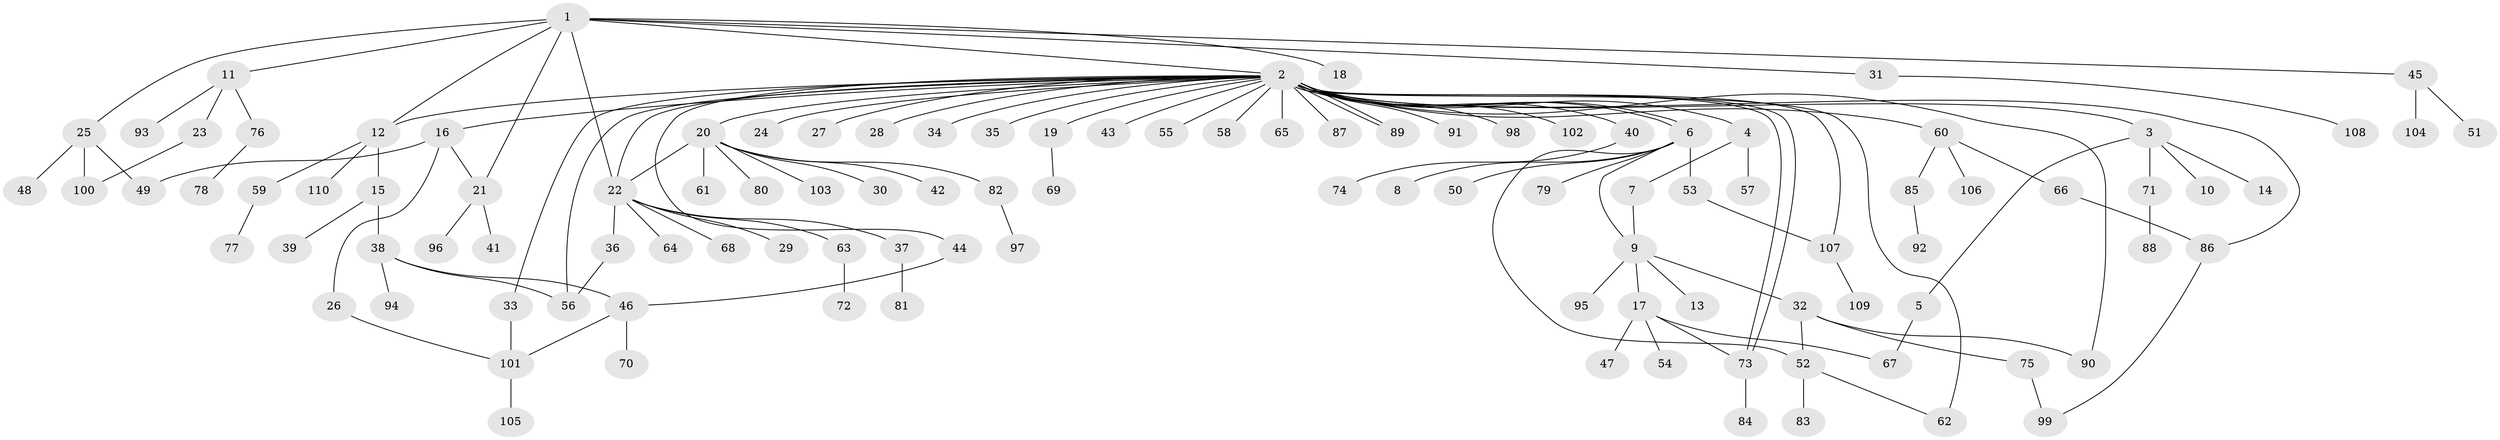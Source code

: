 // Generated by graph-tools (version 1.1) at 2025/01/03/09/25 03:01:45]
// undirected, 110 vertices, 132 edges
graph export_dot {
graph [start="1"]
  node [color=gray90,style=filled];
  1;
  2;
  3;
  4;
  5;
  6;
  7;
  8;
  9;
  10;
  11;
  12;
  13;
  14;
  15;
  16;
  17;
  18;
  19;
  20;
  21;
  22;
  23;
  24;
  25;
  26;
  27;
  28;
  29;
  30;
  31;
  32;
  33;
  34;
  35;
  36;
  37;
  38;
  39;
  40;
  41;
  42;
  43;
  44;
  45;
  46;
  47;
  48;
  49;
  50;
  51;
  52;
  53;
  54;
  55;
  56;
  57;
  58;
  59;
  60;
  61;
  62;
  63;
  64;
  65;
  66;
  67;
  68;
  69;
  70;
  71;
  72;
  73;
  74;
  75;
  76;
  77;
  78;
  79;
  80;
  81;
  82;
  83;
  84;
  85;
  86;
  87;
  88;
  89;
  90;
  91;
  92;
  93;
  94;
  95;
  96;
  97;
  98;
  99;
  100;
  101;
  102;
  103;
  104;
  105;
  106;
  107;
  108;
  109;
  110;
  1 -- 2;
  1 -- 11;
  1 -- 12;
  1 -- 18;
  1 -- 21;
  1 -- 22;
  1 -- 25;
  1 -- 31;
  1 -- 45;
  2 -- 3;
  2 -- 4;
  2 -- 6;
  2 -- 6;
  2 -- 12;
  2 -- 16;
  2 -- 19;
  2 -- 20;
  2 -- 22;
  2 -- 24;
  2 -- 27;
  2 -- 28;
  2 -- 33;
  2 -- 34;
  2 -- 35;
  2 -- 40;
  2 -- 43;
  2 -- 44;
  2 -- 55;
  2 -- 56;
  2 -- 58;
  2 -- 60;
  2 -- 62;
  2 -- 65;
  2 -- 73;
  2 -- 73;
  2 -- 86;
  2 -- 87;
  2 -- 89;
  2 -- 89;
  2 -- 90;
  2 -- 91;
  2 -- 98;
  2 -- 102;
  2 -- 107;
  3 -- 5;
  3 -- 10;
  3 -- 14;
  3 -- 71;
  4 -- 7;
  4 -- 57;
  5 -- 67;
  6 -- 8;
  6 -- 9;
  6 -- 50;
  6 -- 52;
  6 -- 53;
  6 -- 79;
  7 -- 9;
  9 -- 13;
  9 -- 17;
  9 -- 32;
  9 -- 95;
  11 -- 23;
  11 -- 76;
  11 -- 93;
  12 -- 15;
  12 -- 59;
  12 -- 110;
  15 -- 38;
  15 -- 39;
  16 -- 21;
  16 -- 26;
  16 -- 49;
  17 -- 47;
  17 -- 54;
  17 -- 67;
  17 -- 73;
  19 -- 69;
  20 -- 22;
  20 -- 30;
  20 -- 42;
  20 -- 61;
  20 -- 80;
  20 -- 82;
  20 -- 103;
  21 -- 41;
  21 -- 96;
  22 -- 29;
  22 -- 36;
  22 -- 37;
  22 -- 63;
  22 -- 64;
  22 -- 68;
  23 -- 100;
  25 -- 48;
  25 -- 49;
  25 -- 100;
  26 -- 101;
  31 -- 108;
  32 -- 52;
  32 -- 75;
  32 -- 90;
  33 -- 101;
  36 -- 56;
  37 -- 81;
  38 -- 46;
  38 -- 56;
  38 -- 94;
  40 -- 74;
  44 -- 46;
  45 -- 51;
  45 -- 104;
  46 -- 70;
  46 -- 101;
  52 -- 62;
  52 -- 83;
  53 -- 107;
  59 -- 77;
  60 -- 66;
  60 -- 85;
  60 -- 106;
  63 -- 72;
  66 -- 86;
  71 -- 88;
  73 -- 84;
  75 -- 99;
  76 -- 78;
  82 -- 97;
  85 -- 92;
  86 -- 99;
  101 -- 105;
  107 -- 109;
}
